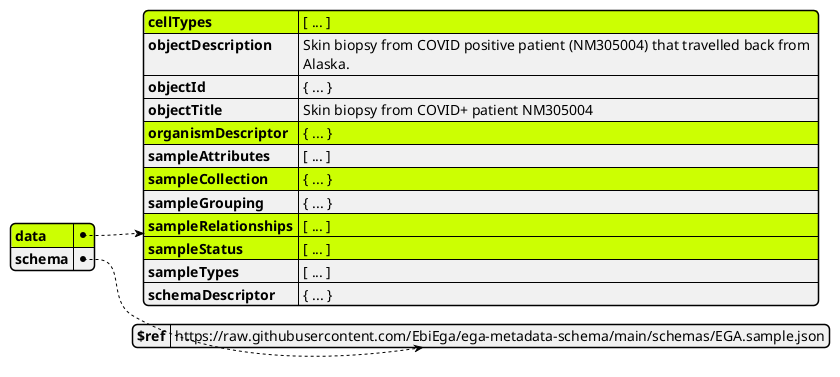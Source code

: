 @startjson
#highlight "data" / "cellTypes" / "0" / "cellType" / "termId"
#highlight "data" / "cellTypes" / "1" / "cellType" / "termId"
#highlight "data" / "organismDescriptor" / "organismTaxon" / "termId"
#highlight "data" / "sampleCollection" / "samplingSite" / "termId"
#highlight "data" / "sampleRelationships" / "1" / "rSource" / "objectId" / "externalAccessions" / "0" / "objectExternalAccessionIdentifier" / "termId"
#highlight "data" / "sampleStatus" / "0" / "conditionUnderStudy" / "termId"
#highlight "data"
#highlight "data" / "cellTypes"
#highlight "data" / "cellTypes" / "0"
#highlight "data" / "cellTypes" / "0" / "cellType"
#highlight "data" / "cellTypes" / "1"
#highlight "data" / "cellTypes" / "1" / "cellType"
#highlight "data" / "organismDescriptor"
#highlight "data" / "organismDescriptor" / "organismTaxon"
#highlight "data" / "sampleCollection"
#highlight "data" / "sampleCollection" / "samplingSite"
#highlight "data" / "sampleRelationships"
#highlight "data" / "sampleRelationships" / "1"
#highlight "data" / "sampleRelationships" / "1" / "rSource"
#highlight "data" / "sampleRelationships" / "1" / "rSource" / "objectId"
#highlight "data" / "sampleRelationships" / "1" / "rSource" / "objectId" / "externalAccessions"
#highlight "data" / "sampleRelationships" / "1" / "rSource" / "objectId" / "externalAccessions" / "0"
#highlight "data" / "sampleRelationships" / "1" / "rSource" / "objectId" / "externalAccessions" / "0" / "objectExternalAccessionIdentifier"
#highlight "data" / "sampleStatus"
#highlight "data" / "sampleStatus" / "0"
#highlight "data" / "sampleStatus" / "0" / "conditionUnderStudy"

{
    "data": {
        "cellTypes": "[ ... ]",
        "objectDescription": "Skin biopsy from COVID positive patient (NM305004) that travelled back from \\nAlaska.",
        "objectId": "{ ... }",
        "objectTitle": "Skin biopsy from COVID+ patient NM305004",
        "organismDescriptor": "{ ... }",
        "sampleAttributes": "[ ... ]",
        "sampleCollection": "{ ... }",
        "sampleGrouping": "{ ... }",
        "sampleRelationships": "[ ... ]",
        "sampleStatus": "[ ... ]",
        "sampleTypes": "[ ... ]",
        "schemaDescriptor": "{ ... }"
    },
    "schema": {
        "$ref": "https://raw.githubusercontent.com/EbiEga/ega-metadata-schema/main/schemas/EGA.sample.json"
    }
}
@endjson